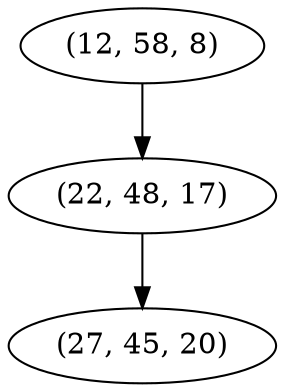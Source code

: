 digraph tree {
    "(12, 58, 8)";
    "(22, 48, 17)";
    "(27, 45, 20)";
    "(12, 58, 8)" -> "(22, 48, 17)";
    "(22, 48, 17)" -> "(27, 45, 20)";
}
